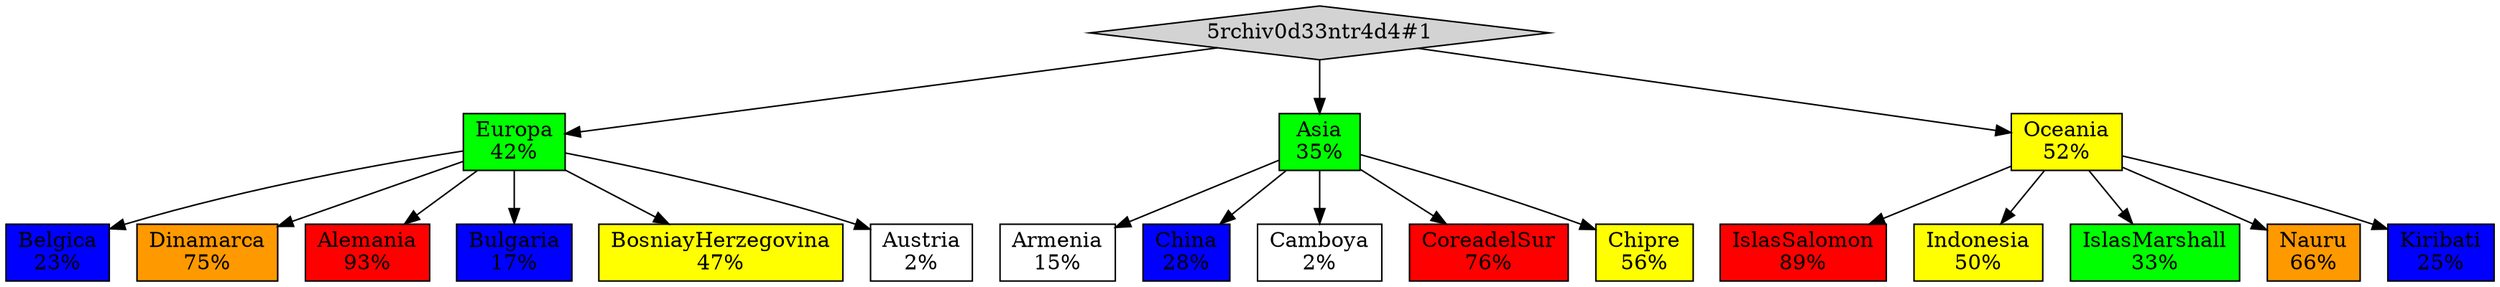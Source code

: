 digraph Grafo {
node [shape=box, style=filled];
n0 [label= "5rchiv0d33ntr4d4#1", shape=diamond];
n1 [label="Europa\n42%", fillcolor="#00FF00"];
n2 [label="Asia\n35%", fillcolor="#00FF00"];
n3 [label="Oceania\n52%", fillcolor="#FFFF00"];
n4 [label="Belgica\n23%", fillcolor="#0000FF"];
n5 [label="Dinamarca\n75%", fillcolor="#FF9900"];
n6 [label="Alemania\n93%", fillcolor="#FF0000"];
n7 [label="Bulgaria\n17%", fillcolor="#0000FF"];
n8 [label="BosniayHerzegovina\n47%", fillcolor="#FFFF00"];
n9 [label="Austria\n2%", fillcolor="#FFFFFF"];
n10 [label="Armenia\n15%", fillcolor="#FFFFFF"];
n11 [label="China\n28%", fillcolor="#0000FF"];
n12 [label="Camboya\n2%", fillcolor="#FFFFFF"];
n13 [label="CoreadelSur\n76%", fillcolor="#FF0000"];
n14 [label="Chipre\n56%", fillcolor="#FFFF00"];
n15 [label="IslasSalomon\n89%", fillcolor="#FF0000"];
n16 [label="Indonesia\n50%", fillcolor="#FFFF00"];
n17 [label="IslasMarshall\n33%", fillcolor="#00FF00"];
n18 [label="Nauru\n66%", fillcolor="#FF9900"];
n19 [label="Kiribati\n25%", fillcolor="#0000FF"];
n0 -> n1;
n0 -> n2;
n0 -> n3;
n1 -> n4;
n1 -> n5;
n1 -> n6;
n1 -> n7;
n1 -> n8;
n1 -> n9;
n2 -> n10;
n2 -> n11;
n2 -> n12;
n2 -> n13;
n2 -> n14;
n3 -> n15;
n3 -> n16;
n3 -> n17;
n3 -> n18;
n3 -> n19;
}
